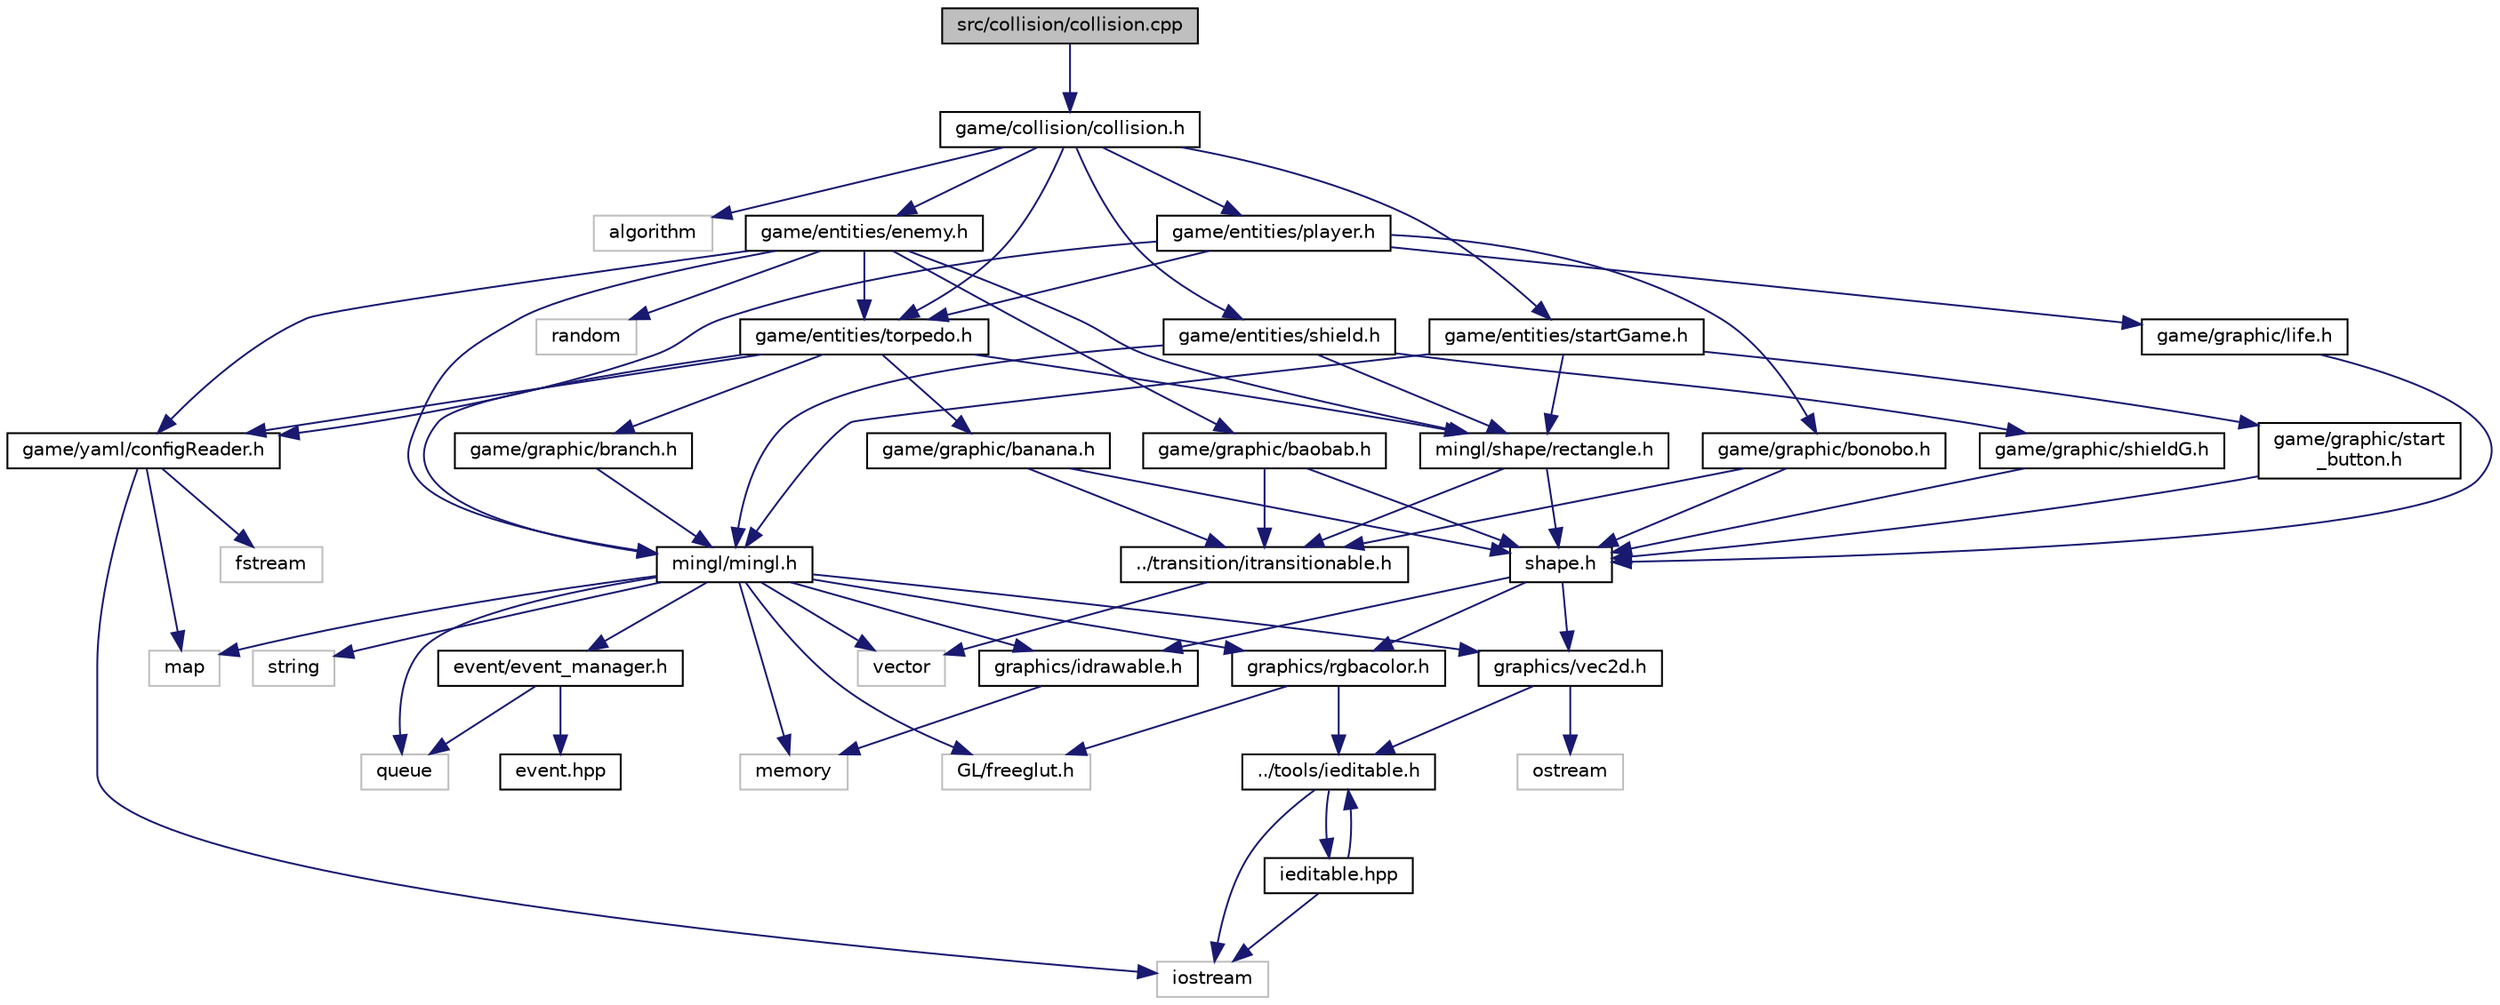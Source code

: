 digraph "src/collision/collision.cpp"
{
 // LATEX_PDF_SIZE
  edge [fontname="Helvetica",fontsize="10",labelfontname="Helvetica",labelfontsize="10"];
  node [fontname="Helvetica",fontsize="10",shape=record];
  Node1 [label="src/collision/collision.cpp",height=0.2,width=0.4,color="black", fillcolor="grey75", style="filled", fontcolor="black",tooltip=" "];
  Node1 -> Node2 [color="midnightblue",fontsize="10",style="solid",fontname="Helvetica"];
  Node2 [label="game/collision/collision.h",height=0.2,width=0.4,color="black", fillcolor="white", style="filled",URL="$collision_8h.html",tooltip="Permet de gérer les collisions."];
  Node2 -> Node3 [color="midnightblue",fontsize="10",style="solid",fontname="Helvetica"];
  Node3 [label="algorithm",height=0.2,width=0.4,color="grey75", fillcolor="white", style="filled",tooltip=" "];
  Node2 -> Node4 [color="midnightblue",fontsize="10",style="solid",fontname="Helvetica"];
  Node4 [label="game/entities/player.h",height=0.2,width=0.4,color="black", fillcolor="white", style="filled",URL="$player_8h.html",tooltip="Permet de gérer les joueurs."];
  Node4 -> Node5 [color="midnightblue",fontsize="10",style="solid",fontname="Helvetica"];
  Node5 [label="game/entities/torpedo.h",height=0.2,width=0.4,color="black", fillcolor="white", style="filled",URL="$torpedo_8h.html",tooltip=" "];
  Node5 -> Node6 [color="midnightblue",fontsize="10",style="solid",fontname="Helvetica"];
  Node6 [label="mingl/mingl.h",height=0.2,width=0.4,color="black", fillcolor="white", style="filled",URL="$mingl_8h.html",tooltip="La bête."];
  Node6 -> Node7 [color="midnightblue",fontsize="10",style="solid",fontname="Helvetica"];
  Node7 [label="map",height=0.2,width=0.4,color="grey75", fillcolor="white", style="filled",tooltip=" "];
  Node6 -> Node8 [color="midnightblue",fontsize="10",style="solid",fontname="Helvetica"];
  Node8 [label="memory",height=0.2,width=0.4,color="grey75", fillcolor="white", style="filled",tooltip=" "];
  Node6 -> Node9 [color="midnightblue",fontsize="10",style="solid",fontname="Helvetica"];
  Node9 [label="queue",height=0.2,width=0.4,color="grey75", fillcolor="white", style="filled",tooltip=" "];
  Node6 -> Node10 [color="midnightblue",fontsize="10",style="solid",fontname="Helvetica"];
  Node10 [label="string",height=0.2,width=0.4,color="grey75", fillcolor="white", style="filled",tooltip=" "];
  Node6 -> Node11 [color="midnightblue",fontsize="10",style="solid",fontname="Helvetica"];
  Node11 [label="vector",height=0.2,width=0.4,color="grey75", fillcolor="white", style="filled",tooltip=" "];
  Node6 -> Node12 [color="midnightblue",fontsize="10",style="solid",fontname="Helvetica"];
  Node12 [label="GL/freeglut.h",height=0.2,width=0.4,color="grey75", fillcolor="white", style="filled",tooltip=" "];
  Node6 -> Node13 [color="midnightblue",fontsize="10",style="solid",fontname="Helvetica"];
  Node13 [label="graphics/idrawable.h",height=0.2,width=0.4,color="black", fillcolor="white", style="filled",URL="$idrawable_8h.html",tooltip="Interface pour un objet affichable."];
  Node13 -> Node8 [color="midnightblue",fontsize="10",style="solid",fontname="Helvetica"];
  Node6 -> Node14 [color="midnightblue",fontsize="10",style="solid",fontname="Helvetica"];
  Node14 [label="graphics/rgbacolor.h",height=0.2,width=0.4,color="black", fillcolor="white", style="filled",URL="$rgbacolor_8h.html",tooltip="Représente une couleur RGBA."];
  Node14 -> Node12 [color="midnightblue",fontsize="10",style="solid",fontname="Helvetica"];
  Node14 -> Node15 [color="midnightblue",fontsize="10",style="solid",fontname="Helvetica"];
  Node15 [label="../tools/ieditable.h",height=0.2,width=0.4,color="black", fillcolor="white", style="filled",URL="$ieditable_8h.html",tooltip="declaration de la classe CEditable dans nsUtil"];
  Node15 -> Node16 [color="midnightblue",fontsize="10",style="solid",fontname="Helvetica"];
  Node16 [label="iostream",height=0.2,width=0.4,color="grey75", fillcolor="white", style="filled",tooltip=" "];
  Node15 -> Node17 [color="midnightblue",fontsize="10",style="solid",fontname="Helvetica"];
  Node17 [label="ieditable.hpp",height=0.2,width=0.4,color="black", fillcolor="white", style="filled",URL="$ieditable_8hpp.html",tooltip=" "];
  Node17 -> Node16 [color="midnightblue",fontsize="10",style="solid",fontname="Helvetica"];
  Node17 -> Node15 [color="midnightblue",fontsize="10",style="solid",fontname="Helvetica"];
  Node6 -> Node18 [color="midnightblue",fontsize="10",style="solid",fontname="Helvetica"];
  Node18 [label="graphics/vec2d.h",height=0.2,width=0.4,color="black", fillcolor="white", style="filled",URL="$vec2d_8h.html",tooltip="Représente un vecteur sur deux dimensions."];
  Node18 -> Node19 [color="midnightblue",fontsize="10",style="solid",fontname="Helvetica"];
  Node19 [label="ostream",height=0.2,width=0.4,color="grey75", fillcolor="white", style="filled",tooltip=" "];
  Node18 -> Node15 [color="midnightblue",fontsize="10",style="solid",fontname="Helvetica"];
  Node6 -> Node20 [color="midnightblue",fontsize="10",style="solid",fontname="Helvetica"];
  Node20 [label="event/event_manager.h",height=0.2,width=0.4,color="black", fillcolor="white", style="filled",URL="$event__manager_8h.html",tooltip="Gestionnaire d'événements de minGL."];
  Node20 -> Node9 [color="midnightblue",fontsize="10",style="solid",fontname="Helvetica"];
  Node20 -> Node21 [color="midnightblue",fontsize="10",style="solid",fontname="Helvetica"];
  Node21 [label="event.hpp",height=0.2,width=0.4,color="black", fillcolor="white", style="filled",URL="$event_8hpp.html",tooltip="Différents types utile pour le gestionnaire d'événements."];
  Node5 -> Node22 [color="midnightblue",fontsize="10",style="solid",fontname="Helvetica"];
  Node22 [label="mingl/shape/rectangle.h",height=0.2,width=0.4,color="black", fillcolor="white", style="filled",URL="$rectangle_8h.html",tooltip="Représente un rectangle."];
  Node22 -> Node23 [color="midnightblue",fontsize="10",style="solid",fontname="Helvetica"];
  Node23 [label="shape.h",height=0.2,width=0.4,color="black", fillcolor="white", style="filled",URL="$shape_8h.html",tooltip="Représente une forme."];
  Node23 -> Node13 [color="midnightblue",fontsize="10",style="solid",fontname="Helvetica"];
  Node23 -> Node14 [color="midnightblue",fontsize="10",style="solid",fontname="Helvetica"];
  Node23 -> Node18 [color="midnightblue",fontsize="10",style="solid",fontname="Helvetica"];
  Node22 -> Node24 [color="midnightblue",fontsize="10",style="solid",fontname="Helvetica"];
  Node24 [label="../transition/itransitionable.h",height=0.2,width=0.4,color="black", fillcolor="white", style="filled",URL="$itransitionable_8h.html",tooltip="Interface pour objet \"transitionable\"."];
  Node24 -> Node11 [color="midnightblue",fontsize="10",style="solid",fontname="Helvetica"];
  Node5 -> Node25 [color="midnightblue",fontsize="10",style="solid",fontname="Helvetica"];
  Node25 [label="game/yaml/configReader.h",height=0.2,width=0.4,color="black", fillcolor="white", style="filled",URL="$config_reader_8h.html",tooltip="Gestion de la lecture du fichier de configuration."];
  Node25 -> Node26 [color="midnightblue",fontsize="10",style="solid",fontname="Helvetica"];
  Node26 [label="fstream",height=0.2,width=0.4,color="grey75", fillcolor="white", style="filled",tooltip=" "];
  Node25 -> Node7 [color="midnightblue",fontsize="10",style="solid",fontname="Helvetica"];
  Node25 -> Node16 [color="midnightblue",fontsize="10",style="solid",fontname="Helvetica"];
  Node5 -> Node27 [color="midnightblue",fontsize="10",style="solid",fontname="Helvetica"];
  Node27 [label="game/graphic/branch.h",height=0.2,width=0.4,color="black", fillcolor="white", style="filled",URL="$branch_8h.html",tooltip="Représente une branche."];
  Node27 -> Node6 [color="midnightblue",fontsize="10",style="solid",fontname="Helvetica"];
  Node5 -> Node28 [color="midnightblue",fontsize="10",style="solid",fontname="Helvetica"];
  Node28 [label="game/graphic/banana.h",height=0.2,width=0.4,color="black", fillcolor="white", style="filled",URL="$banana_8h.html",tooltip="Représente une banane."];
  Node28 -> Node23 [color="midnightblue",fontsize="10",style="solid",fontname="Helvetica"];
  Node28 -> Node24 [color="midnightblue",fontsize="10",style="solid",fontname="Helvetica"];
  Node4 -> Node25 [color="midnightblue",fontsize="10",style="solid",fontname="Helvetica"];
  Node4 -> Node29 [color="midnightblue",fontsize="10",style="solid",fontname="Helvetica"];
  Node29 [label="game/graphic/bonobo.h",height=0.2,width=0.4,color="black", fillcolor="white", style="filled",URL="$bonobo_8h.html",tooltip="Représente un bonobo."];
  Node29 -> Node23 [color="midnightblue",fontsize="10",style="solid",fontname="Helvetica"];
  Node29 -> Node24 [color="midnightblue",fontsize="10",style="solid",fontname="Helvetica"];
  Node4 -> Node30 [color="midnightblue",fontsize="10",style="solid",fontname="Helvetica"];
  Node30 [label="game/graphic/life.h",height=0.2,width=0.4,color="black", fillcolor="white", style="filled",URL="$life_8h.html",tooltip="Représente une coeur."];
  Node30 -> Node23 [color="midnightblue",fontsize="10",style="solid",fontname="Helvetica"];
  Node2 -> Node5 [color="midnightblue",fontsize="10",style="solid",fontname="Helvetica"];
  Node2 -> Node31 [color="midnightblue",fontsize="10",style="solid",fontname="Helvetica"];
  Node31 [label="game/entities/startGame.h",height=0.2,width=0.4,color="black", fillcolor="white", style="filled",URL="$start_game_8h.html",tooltip="Permet de gérer le départ d'une partie."];
  Node31 -> Node6 [color="midnightblue",fontsize="10",style="solid",fontname="Helvetica"];
  Node31 -> Node22 [color="midnightblue",fontsize="10",style="solid",fontname="Helvetica"];
  Node31 -> Node32 [color="midnightblue",fontsize="10",style="solid",fontname="Helvetica"];
  Node32 [label="game/graphic/start\l_button.h",height=0.2,width=0.4,color="black", fillcolor="white", style="filled",URL="$start__button_8h.html",tooltip="Représente un bouton de début de jeu."];
  Node32 -> Node23 [color="midnightblue",fontsize="10",style="solid",fontname="Helvetica"];
  Node2 -> Node33 [color="midnightblue",fontsize="10",style="solid",fontname="Helvetica"];
  Node33 [label="game/entities/enemy.h",height=0.2,width=0.4,color="black", fillcolor="white", style="filled",URL="$enemy_8h.html",tooltip="Permet de gérer les enemies."];
  Node33 -> Node6 [color="midnightblue",fontsize="10",style="solid",fontname="Helvetica"];
  Node33 -> Node22 [color="midnightblue",fontsize="10",style="solid",fontname="Helvetica"];
  Node33 -> Node25 [color="midnightblue",fontsize="10",style="solid",fontname="Helvetica"];
  Node33 -> Node5 [color="midnightblue",fontsize="10",style="solid",fontname="Helvetica"];
  Node33 -> Node34 [color="midnightblue",fontsize="10",style="solid",fontname="Helvetica"];
  Node34 [label="random",height=0.2,width=0.4,color="grey75", fillcolor="white", style="filled",tooltip=" "];
  Node33 -> Node35 [color="midnightblue",fontsize="10",style="solid",fontname="Helvetica"];
  Node35 [label="game/graphic/baobab.h",height=0.2,width=0.4,color="black", fillcolor="white", style="filled",URL="$baobab_8h.html",tooltip="Représente un baobab."];
  Node35 -> Node23 [color="midnightblue",fontsize="10",style="solid",fontname="Helvetica"];
  Node35 -> Node24 [color="midnightblue",fontsize="10",style="solid",fontname="Helvetica"];
  Node2 -> Node36 [color="midnightblue",fontsize="10",style="solid",fontname="Helvetica"];
  Node36 [label="game/entities/shield.h",height=0.2,width=0.4,color="black", fillcolor="white", style="filled",URL="$shield_8h.html",tooltip="Permet de gérer les boucliers."];
  Node36 -> Node6 [color="midnightblue",fontsize="10",style="solid",fontname="Helvetica"];
  Node36 -> Node22 [color="midnightblue",fontsize="10",style="solid",fontname="Helvetica"];
  Node36 -> Node37 [color="midnightblue",fontsize="10",style="solid",fontname="Helvetica"];
  Node37 [label="game/graphic/shieldG.h",height=0.2,width=0.4,color="black", fillcolor="white", style="filled",URL="$shield_g_8h.html",tooltip="Représente un bouclier en forme de feuille."];
  Node37 -> Node23 [color="midnightblue",fontsize="10",style="solid",fontname="Helvetica"];
}
